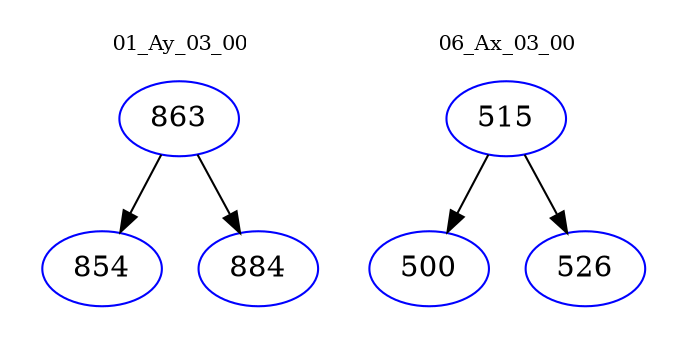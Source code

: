 digraph{
subgraph cluster_0 {
color = white
label = "01_Ay_03_00";
fontsize=10;
T0_863 [label="863", color="blue"]
T0_863 -> T0_854 [color="black"]
T0_854 [label="854", color="blue"]
T0_863 -> T0_884 [color="black"]
T0_884 [label="884", color="blue"]
}
subgraph cluster_1 {
color = white
label = "06_Ax_03_00";
fontsize=10;
T1_515 [label="515", color="blue"]
T1_515 -> T1_500 [color="black"]
T1_500 [label="500", color="blue"]
T1_515 -> T1_526 [color="black"]
T1_526 [label="526", color="blue"]
}
}
